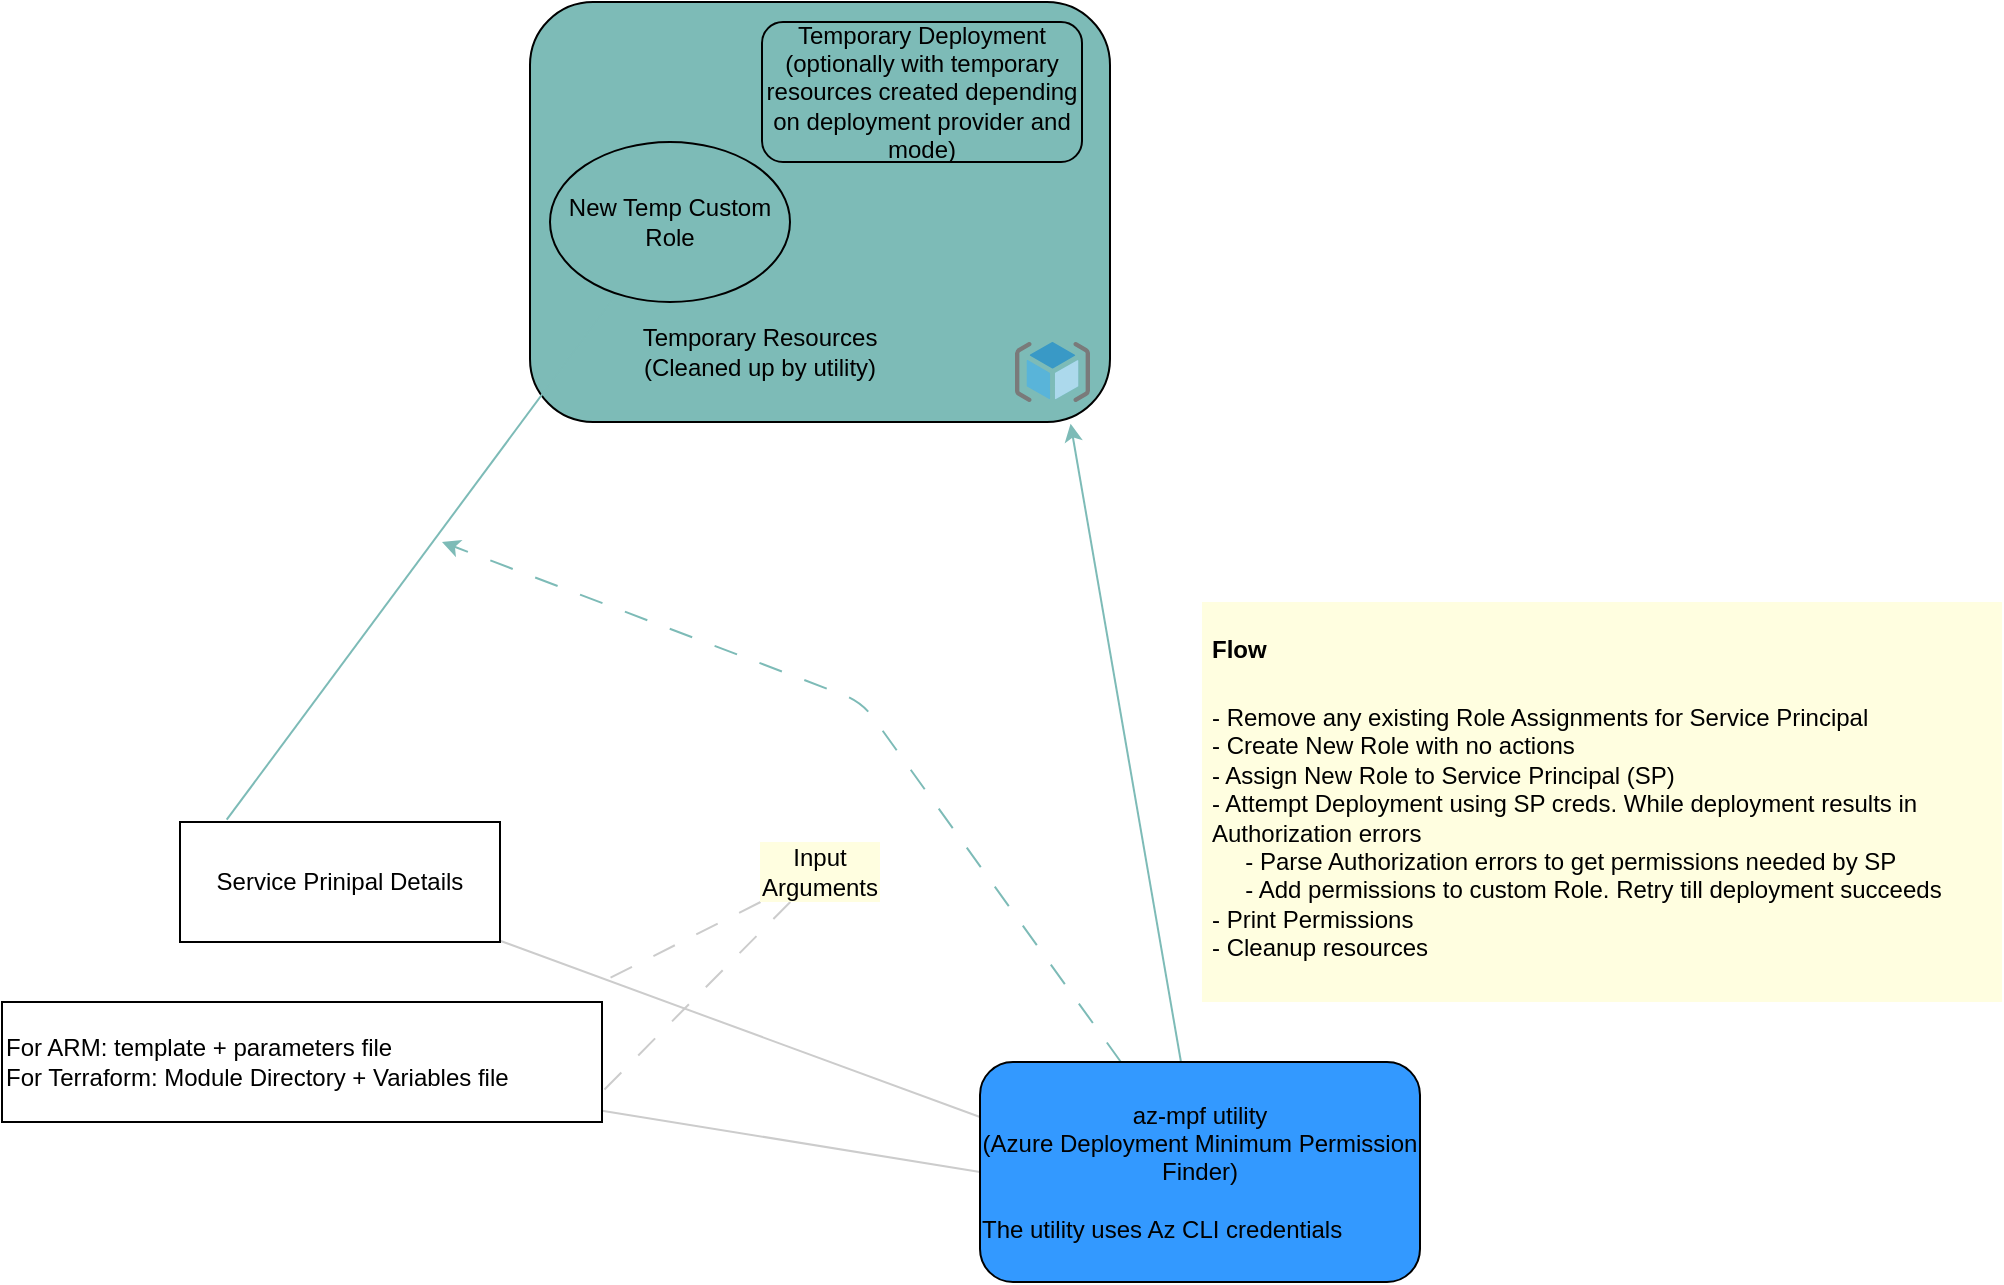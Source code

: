 <mxfile>
    <diagram id="31JLIK71XQhkJkAo9kQR" name="Page-1">
        <mxGraphModel dx="562" dy="747" grid="1" gridSize="10" guides="1" tooltips="1" connect="1" arrows="1" fold="1" page="1" pageScale="1" pageWidth="827" pageHeight="1169" math="0" shadow="0">
            <root>
                <mxCell id="0"/>
                <mxCell id="1" parent="0"/>
                <mxCell id="11" style="edgeStyle=none;html=1;entryX=0;entryY=0.25;entryDx=0;entryDy=0;endArrow=none;endFill=0;strokeColor=#CCCCCC;" parent="1" source="2" target="10" edge="1">
                    <mxGeometry relative="1" as="geometry"/>
                </mxCell>
                <mxCell id="2" value="Service Prinipal Details" style="rounded=0;whiteSpace=wrap;html=1;" parent="1" vertex="1">
                    <mxGeometry x="109" y="530" width="160" height="60" as="geometry"/>
                </mxCell>
                <mxCell id="5" value="" style="rounded=1;whiteSpace=wrap;html=1;fillColor=#7DBBB7;" parent="1" vertex="1">
                    <mxGeometry x="284" y="120" width="290" height="210" as="geometry"/>
                </mxCell>
                <mxCell id="3" value="" style="sketch=0;aspect=fixed;html=1;points=[];align=center;image;fontSize=12;image=img/lib/mscae/ResourceGroup.svg;" parent="1" vertex="1">
                    <mxGeometry x="526.5" y="290" width="37.5" height="30" as="geometry"/>
                </mxCell>
                <mxCell id="22" style="edgeStyle=none;html=1;entryX=0.146;entryY=-0.019;entryDx=0;entryDy=0;entryPerimeter=0;fontColor=#000000;endArrow=none;endFill=0;strokeColor=#7DBBB7;" parent="1" source="4" target="2" edge="1">
                    <mxGeometry relative="1" as="geometry"/>
                </mxCell>
                <mxCell id="4" value="New Temp Custom Role" style="ellipse;whiteSpace=wrap;html=1;fillColor=#7DBBB7;fontColor=#000000;" parent="1" vertex="1">
                    <mxGeometry x="294" y="190" width="120" height="80" as="geometry"/>
                </mxCell>
                <mxCell id="6" value="Temporary Resources &lt;br&gt;(Cleaned up by utility)" style="text;html=1;strokeColor=none;fillColor=none;align=center;verticalAlign=middle;whiteSpace=wrap;rounded=0;fontColor=#000000;" parent="1" vertex="1">
                    <mxGeometry x="304" y="280" width="190" height="30" as="geometry"/>
                </mxCell>
                <mxCell id="12" style="edgeStyle=none;html=1;entryX=0;entryY=0.5;entryDx=0;entryDy=0;endArrow=none;endFill=0;strokeColor=#CCCCCC;" parent="1" source="7" target="10" edge="1">
                    <mxGeometry relative="1" as="geometry"/>
                </mxCell>
                <mxCell id="7" value="For ARM: template + parameters file&lt;br&gt;For Terraform: Module Directory + Variables file" style="rounded=0;whiteSpace=wrap;html=1;align=left;" parent="1" vertex="1">
                    <mxGeometry x="20" y="620" width="300" height="60" as="geometry"/>
                </mxCell>
                <mxCell id="23" style="edgeStyle=none;html=1;dashed=1;dashPattern=12 12;fontColor=#000000;endArrow=classic;endFill=1;strokeColor=#7DBBB7;" parent="1" source="10" edge="1">
                    <mxGeometry relative="1" as="geometry">
                        <mxPoint x="240" y="390" as="targetPoint"/>
                        <Array as="points">
                            <mxPoint x="450" y="470"/>
                        </Array>
                    </mxGeometry>
                </mxCell>
                <mxCell id="26" style="edgeStyle=none;html=1;entryX=0.932;entryY=1.004;entryDx=0;entryDy=0;entryPerimeter=0;fontColor=#000000;endArrow=classic;endFill=1;strokeColor=#7DBBB7;" parent="1" source="10" target="5" edge="1">
                    <mxGeometry relative="1" as="geometry"/>
                </mxCell>
                <mxCell id="10" value="&lt;span style=&quot;color: rgba(0, 0, 0, 0); font-family: monospace; font-size: 0px;&quot;&gt;%3CmxGraphModel%3E%3Croot%3E%3CmxCell%20id%3D%220%22%2F%3E%3CmxCell%20id%3D%221%22%20parent%3D%220%22%2F%3E%3CmxCell%20id%3D%222%22%20value%3D%22arm-template.json%22%20style%3D%22rounded%3D0%3BwhiteSpace%3Dwrap%3Bhtml%3D1%3B%22%20vertex%3D%221%22%20parent%3D%221%22%3E%3CmxGeometry%20x%3D%2290%22%20y%3D%22440%22%20width%3D%22120%22%20height%3D%2260%22%20as%3D%22geometry%22%2F%3E%3C%2FmxCell%3E%3C%2Froot%3E%3C%2FmxGraphModel%3E&lt;/span&gt;&lt;span style=&quot;color: rgba(0, 0, 0, 0); font-family: monospace; font-size: 0px;&quot;&gt;%3CmxGraphModel%3E%3Croot%3E%3CmxCell%20id%3D%220%22%2F%3E%3CmxCell%20id%3D%221%22%20parent%3D%220%22%2F%3E%3CmxCell%20id%3D%222%22%20value%3D%22arm-template.json%22%20style%3D%22rounded%3D0%3BwhiteSpace%3Dwrap%3Bhtml%3D1%3B%22%20vertex%3D%221%22%20parent%3D%221%22%3E%3CmxGeometry%20x%3D%2290%22%20y%3D%22440%22%20width%3D%22120%22%20height%3D%2260%22%20as%3D%22geometry%22%2F%3E%3C%2FmxCell%3E%3C%2Froot%3E%3C%2FmxGraphModel%3E&lt;/span&gt;az-mpf utility&lt;br&gt;(Azure Deployment Minimum Permission Finder)&lt;br&gt;&lt;div style=&quot;text-align: left;&quot;&gt;&lt;span style=&quot;background-color: initial;&quot;&gt;&lt;br&gt;&lt;/span&gt;&lt;/div&gt;&lt;div style=&quot;text-align: left;&quot;&gt;&lt;span style=&quot;background-color: initial;&quot;&gt;The utility uses Az CLI credentials&lt;/span&gt;&lt;/div&gt;" style="rounded=1;whiteSpace=wrap;html=1;fillColor=#3399FF;align=center;verticalAlign=middle;" parent="1" vertex="1">
                    <mxGeometry x="509" y="650" width="220" height="110" as="geometry"/>
                </mxCell>
                <mxCell id="17" style="edgeStyle=none;html=1;fontColor=#000000;endArrow=none;endFill=0;dashed=1;dashPattern=12 12;strokeColor=#CCCCCC;" parent="1" source="14" edge="1">
                    <mxGeometry relative="1" as="geometry">
                        <mxPoint x="320" y="610" as="targetPoint"/>
                    </mxGeometry>
                </mxCell>
                <mxCell id="18" style="edgeStyle=none;html=1;dashed=1;dashPattern=12 12;fontColor=#000000;endArrow=none;endFill=0;strokeColor=#CCCCCC;entryX=1;entryY=0.75;entryDx=0;entryDy=0;" parent="1" source="14" edge="1" target="7">
                    <mxGeometry relative="1" as="geometry">
                        <mxPoint x="290" y="670" as="targetPoint"/>
                    </mxGeometry>
                </mxCell>
                <mxCell id="14" value="Input Arguments" style="text;html=1;strokeColor=none;fillColor=#FFFEE0;align=center;verticalAlign=middle;whiteSpace=wrap;rounded=0;fontColor=#000000;" parent="1" vertex="1">
                    <mxGeometry x="399" y="540" width="60" height="30" as="geometry"/>
                </mxCell>
                <mxCell id="20" value="Temporary Deployment (optionally with temporary resources created depending on deployment provider and mode)" style="rounded=1;whiteSpace=wrap;html=1;fontColor=#000000;fillColor=#7DBBB7;" parent="1" vertex="1">
                    <mxGeometry x="400" y="130" width="160" height="70" as="geometry"/>
                </mxCell>
                <mxCell id="21" value="&lt;h1&gt;&lt;span style=&quot;background-color: initial; font-size: 12px;&quot;&gt;Flow&lt;/span&gt;&lt;br&gt;&lt;/h1&gt;&lt;div&gt;&lt;span style=&quot;background-color: initial; font-size: 12px;&quot;&gt;- Remove any existing Role Assignments for Service Principal&lt;/span&gt;&lt;/div&gt;&lt;div&gt;&lt;span style=&quot;background-color: initial;&quot;&gt;- Create New Role with no actions&lt;/span&gt;&lt;br&gt;&lt;/div&gt;&lt;div&gt;&lt;span style=&quot;background-color: initial; font-size: 12px;&quot;&gt;- Assign New Role to Service Principal (SP)&lt;/span&gt;&lt;/div&gt;&lt;div&gt;&lt;span style=&quot;background-color: initial; font-size: 12px;&quot;&gt;- Attempt Deployment using SP creds. While deployment results in Authorization errors&lt;/span&gt;&lt;/div&gt;&lt;div&gt;&lt;span style=&quot;background-color: initial; font-size: 12px;&quot;&gt;&amp;nbsp; &amp;nbsp; &amp;nbsp;- Parse Authorization errors to get permissions needed by SP&lt;/span&gt;&lt;/div&gt;&lt;div&gt;&lt;span style=&quot;background-color: initial; font-size: 12px;&quot;&gt;&amp;nbsp; &amp;nbsp; &amp;nbsp;- Add permissions to custom Role. Retry till deployment succeeds&lt;/span&gt;&lt;/div&gt;&lt;div&gt;&lt;span style=&quot;background-color: initial; font-size: 12px;&quot;&gt;- Print Permissions&lt;/span&gt;&lt;/div&gt;&lt;div&gt;&lt;span style=&quot;background-color: initial; font-size: 12px;&quot;&gt;- Cleanup resources&lt;/span&gt;&lt;/div&gt;&lt;div&gt;&lt;span style=&quot;background-color: initial; font-size: 12px;&quot;&gt;&amp;nbsp;&lt;/span&gt;&lt;/div&gt;&lt;div&gt;&lt;span style=&quot;background-color: initial; font-size: 12px;&quot;&gt;&lt;span style=&quot;white-space: pre;&quot;&gt;&#9;&lt;/span&gt;&lt;br&gt;&lt;/span&gt;&lt;/div&gt;" style="text;html=1;strokeColor=none;fillColor=#FFFEE0;spacing=5;spacingTop=-20;whiteSpace=wrap;overflow=hidden;rounded=0;fontColor=#000000;" parent="1" vertex="1">
                    <mxGeometry x="620" y="420" width="400" height="200" as="geometry"/>
                </mxCell>
            </root>
        </mxGraphModel>
    </diagram>
</mxfile>